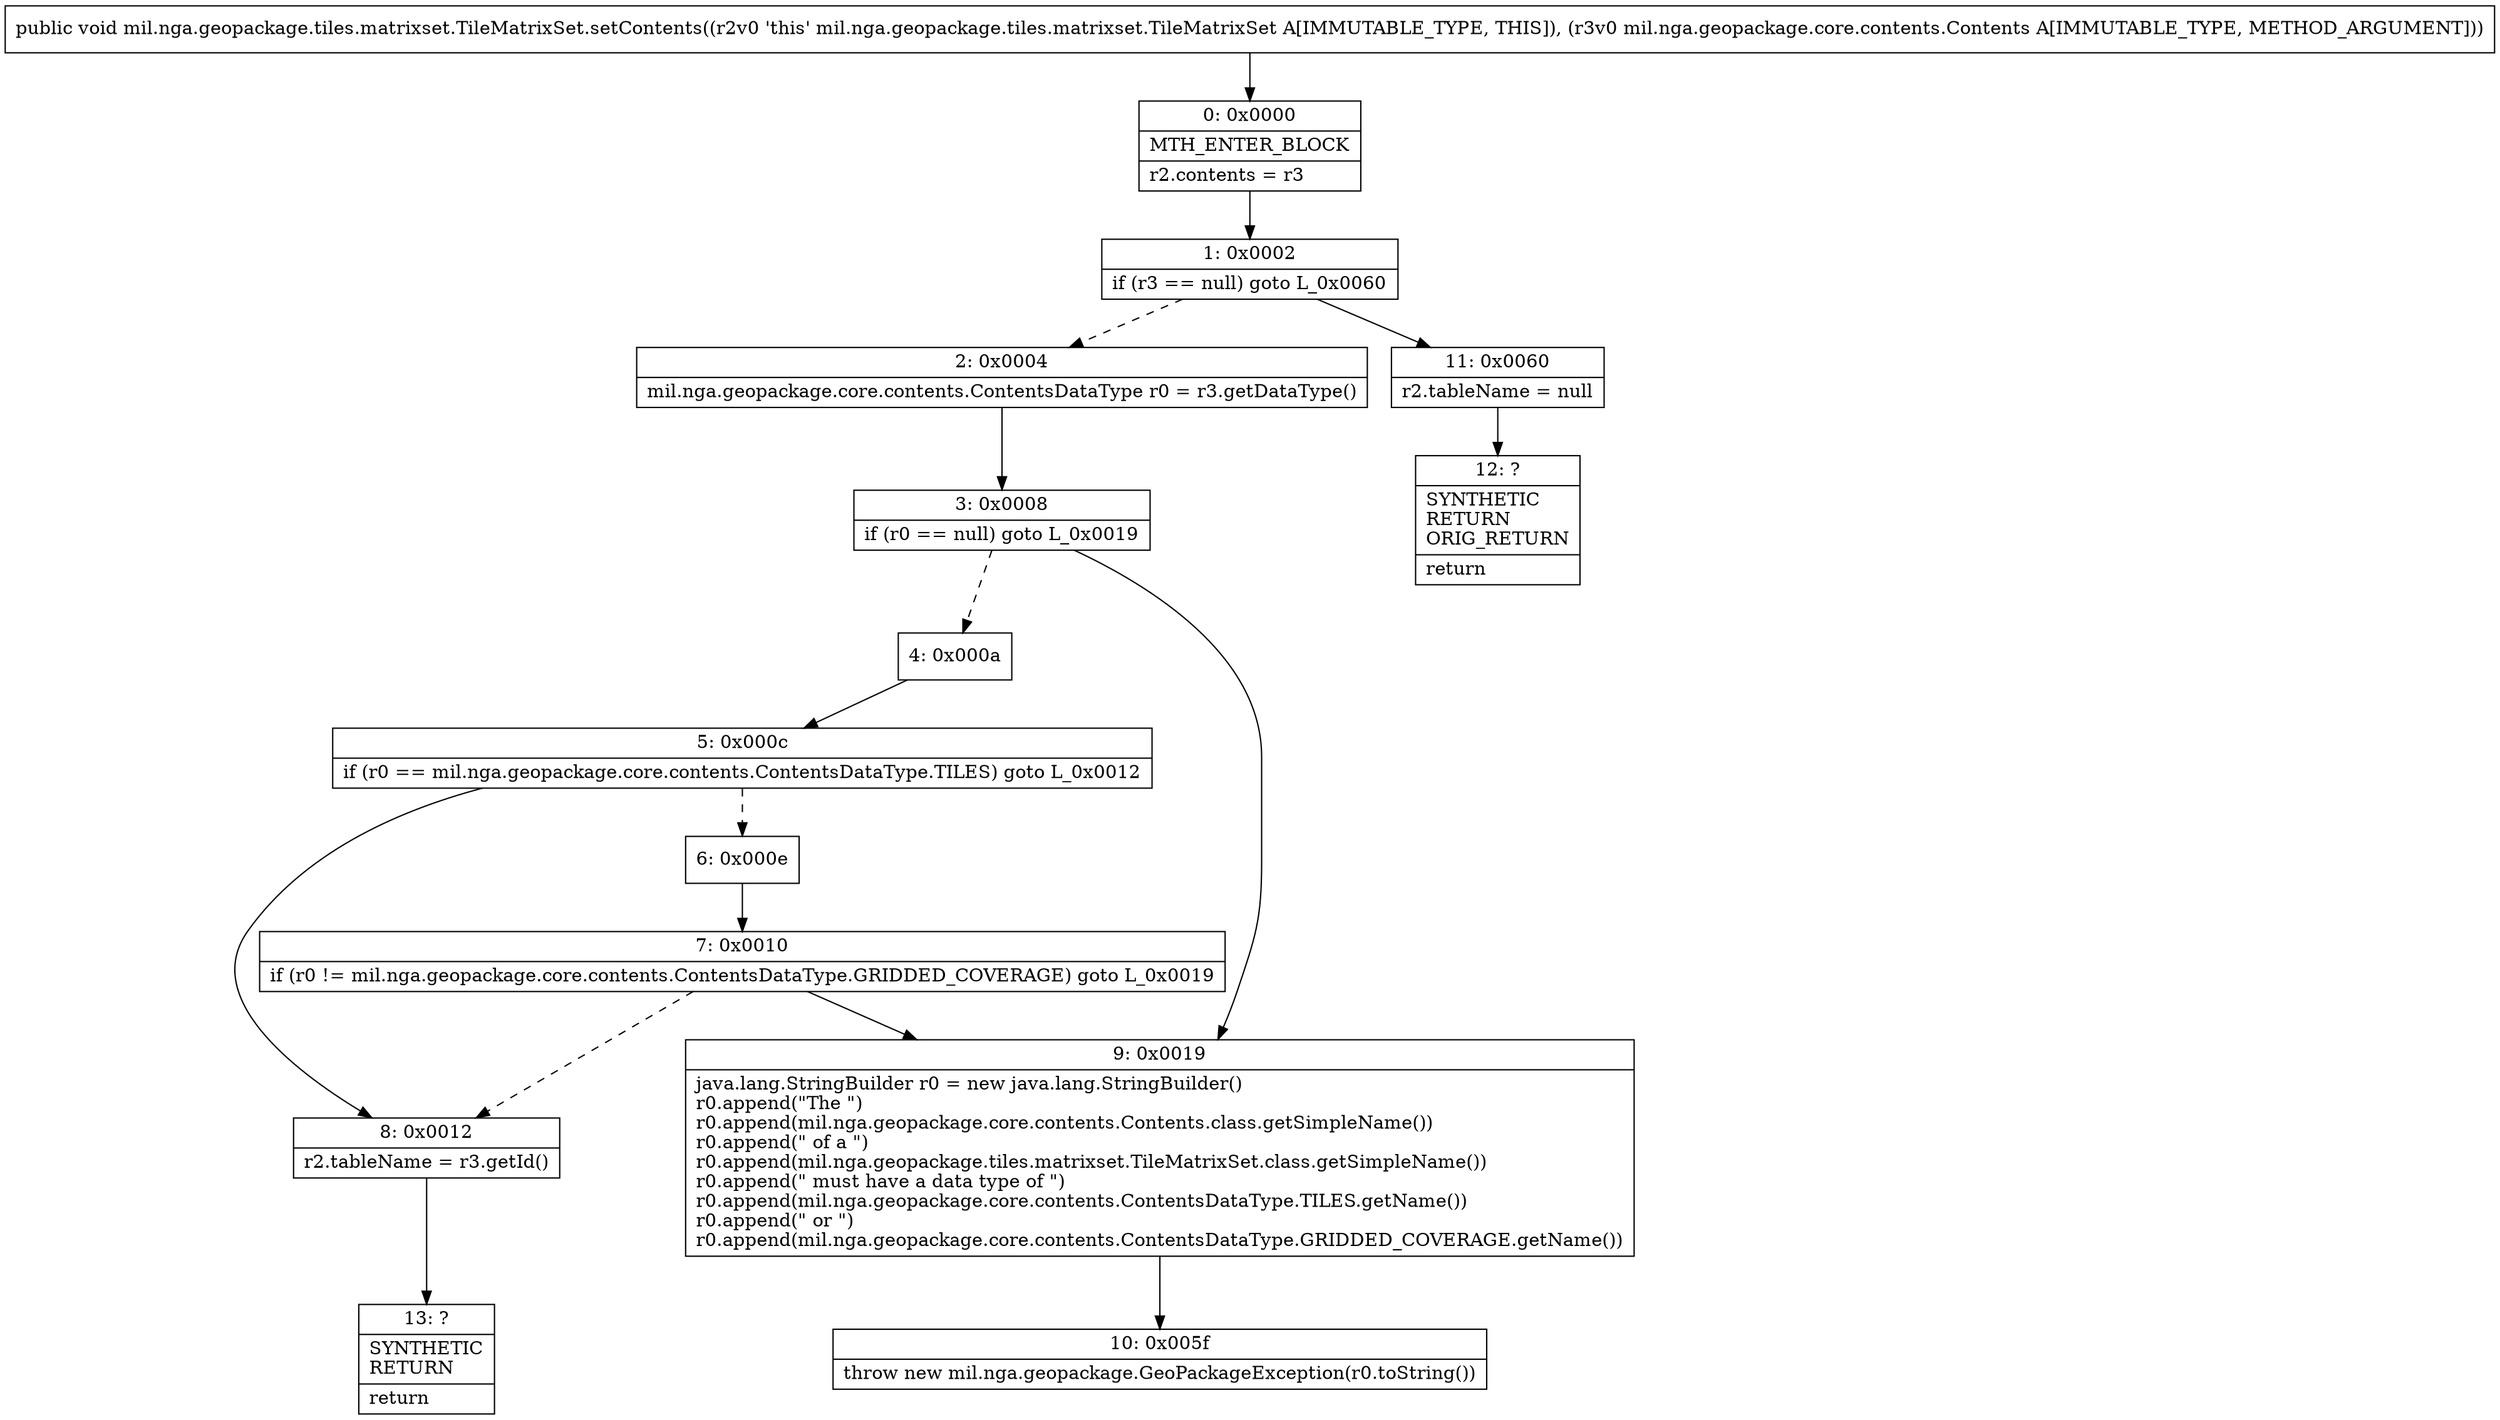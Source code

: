 digraph "CFG formil.nga.geopackage.tiles.matrixset.TileMatrixSet.setContents(Lmil\/nga\/geopackage\/core\/contents\/Contents;)V" {
Node_0 [shape=record,label="{0\:\ 0x0000|MTH_ENTER_BLOCK\l|r2.contents = r3\l}"];
Node_1 [shape=record,label="{1\:\ 0x0002|if (r3 == null) goto L_0x0060\l}"];
Node_2 [shape=record,label="{2\:\ 0x0004|mil.nga.geopackage.core.contents.ContentsDataType r0 = r3.getDataType()\l}"];
Node_3 [shape=record,label="{3\:\ 0x0008|if (r0 == null) goto L_0x0019\l}"];
Node_4 [shape=record,label="{4\:\ 0x000a}"];
Node_5 [shape=record,label="{5\:\ 0x000c|if (r0 == mil.nga.geopackage.core.contents.ContentsDataType.TILES) goto L_0x0012\l}"];
Node_6 [shape=record,label="{6\:\ 0x000e}"];
Node_7 [shape=record,label="{7\:\ 0x0010|if (r0 != mil.nga.geopackage.core.contents.ContentsDataType.GRIDDED_COVERAGE) goto L_0x0019\l}"];
Node_8 [shape=record,label="{8\:\ 0x0012|r2.tableName = r3.getId()\l}"];
Node_9 [shape=record,label="{9\:\ 0x0019|java.lang.StringBuilder r0 = new java.lang.StringBuilder()\lr0.append(\"The \")\lr0.append(mil.nga.geopackage.core.contents.Contents.class.getSimpleName())\lr0.append(\" of a \")\lr0.append(mil.nga.geopackage.tiles.matrixset.TileMatrixSet.class.getSimpleName())\lr0.append(\" must have a data type of \")\lr0.append(mil.nga.geopackage.core.contents.ContentsDataType.TILES.getName())\lr0.append(\" or \")\lr0.append(mil.nga.geopackage.core.contents.ContentsDataType.GRIDDED_COVERAGE.getName())\l}"];
Node_10 [shape=record,label="{10\:\ 0x005f|throw new mil.nga.geopackage.GeoPackageException(r0.toString())\l}"];
Node_11 [shape=record,label="{11\:\ 0x0060|r2.tableName = null\l}"];
Node_12 [shape=record,label="{12\:\ ?|SYNTHETIC\lRETURN\lORIG_RETURN\l|return\l}"];
Node_13 [shape=record,label="{13\:\ ?|SYNTHETIC\lRETURN\l|return\l}"];
MethodNode[shape=record,label="{public void mil.nga.geopackage.tiles.matrixset.TileMatrixSet.setContents((r2v0 'this' mil.nga.geopackage.tiles.matrixset.TileMatrixSet A[IMMUTABLE_TYPE, THIS]), (r3v0 mil.nga.geopackage.core.contents.Contents A[IMMUTABLE_TYPE, METHOD_ARGUMENT])) }"];
MethodNode -> Node_0;
Node_0 -> Node_1;
Node_1 -> Node_2[style=dashed];
Node_1 -> Node_11;
Node_2 -> Node_3;
Node_3 -> Node_4[style=dashed];
Node_3 -> Node_9;
Node_4 -> Node_5;
Node_5 -> Node_6[style=dashed];
Node_5 -> Node_8;
Node_6 -> Node_7;
Node_7 -> Node_8[style=dashed];
Node_7 -> Node_9;
Node_8 -> Node_13;
Node_9 -> Node_10;
Node_11 -> Node_12;
}

